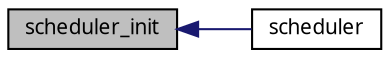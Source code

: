 digraph G
{
  edge [fontname="FreeSans.ttf",fontsize=10,labelfontname="FreeSans.ttf",labelfontsize=10];
  node [fontname="FreeSans.ttf",fontsize=10,shape=record];
  rankdir=LR;
  Node1 [label="scheduler_init",height=0.2,width=0.4,color="black", fillcolor="grey75", style="filled" fontcolor="black"];
  Node1 -> Node2 [dir=back,color="midnightblue",fontsize=10,style="solid",fontname="FreeSans.ttf"];
  Node2 [label="scheduler",height=0.2,width=0.4,color="black", fillcolor="white", style="filled",URL="$a00046.html#9fa00b0be5d3c4781048861e2506eb63",tooltip="Init &amp; run the scheduler."];
}
